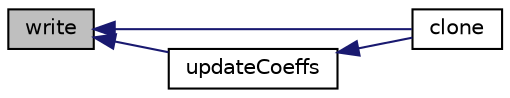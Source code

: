 digraph "write"
{
  bgcolor="transparent";
  edge [fontname="Helvetica",fontsize="10",labelfontname="Helvetica",labelfontsize="10"];
  node [fontname="Helvetica",fontsize="10",shape=record];
  rankdir="LR";
  Node1 [label="write",height=0.2,width=0.4,color="black", fillcolor="grey75", style="filled", fontcolor="black"];
  Node1 -> Node2 [dir="back",color="midnightblue",fontsize="10",style="solid",fontname="Helvetica"];
  Node2 [label="clone",height=0.2,width=0.4,color="black",URL="$a02008.html#a8a53cadd8227f307947ec9c8750e5f11",tooltip="Construct and return a clone setting internal field reference. "];
  Node1 -> Node3 [dir="back",color="midnightblue",fontsize="10",style="solid",fontname="Helvetica"];
  Node3 [label="updateCoeffs",height=0.2,width=0.4,color="black",URL="$a02008.html#a7e24eafac629d3733181cd942d4c902f",tooltip="Update the coefficients associated with the patch field. "];
  Node3 -> Node2 [dir="back",color="midnightblue",fontsize="10",style="solid",fontname="Helvetica"];
}
